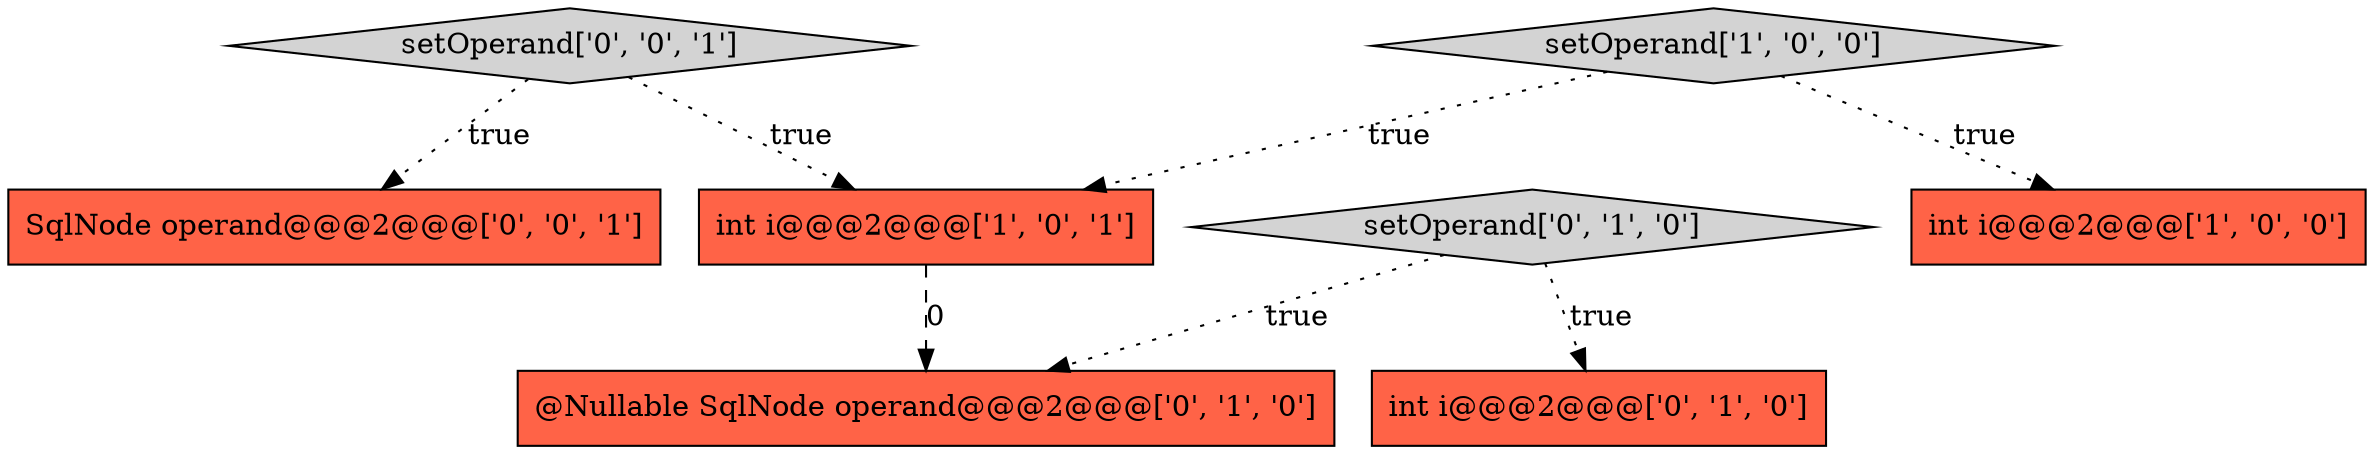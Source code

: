 digraph {
2 [style = filled, label = "int i@@@2@@@['1', '0', '1']", fillcolor = tomato, shape = box image = "AAA0AAABBB1BBB"];
7 [style = filled, label = "setOperand['0', '0', '1']", fillcolor = lightgray, shape = diamond image = "AAA0AAABBB3BBB"];
4 [style = filled, label = "@Nullable SqlNode operand@@@2@@@['0', '1', '0']", fillcolor = tomato, shape = box image = "AAA1AAABBB2BBB"];
0 [style = filled, label = "int i@@@2@@@['1', '0', '0']", fillcolor = tomato, shape = box image = "AAA0AAABBB1BBB"];
3 [style = filled, label = "int i@@@2@@@['0', '1', '0']", fillcolor = tomato, shape = box image = "AAA0AAABBB2BBB"];
5 [style = filled, label = "setOperand['0', '1', '0']", fillcolor = lightgray, shape = diamond image = "AAA0AAABBB2BBB"];
1 [style = filled, label = "setOperand['1', '0', '0']", fillcolor = lightgray, shape = diamond image = "AAA0AAABBB1BBB"];
6 [style = filled, label = "SqlNode operand@@@2@@@['0', '0', '1']", fillcolor = tomato, shape = box image = "AAA0AAABBB3BBB"];
7->2 [style = dotted, label="true"];
7->6 [style = dotted, label="true"];
1->0 [style = dotted, label="true"];
5->3 [style = dotted, label="true"];
1->2 [style = dotted, label="true"];
5->4 [style = dotted, label="true"];
2->4 [style = dashed, label="0"];
}
